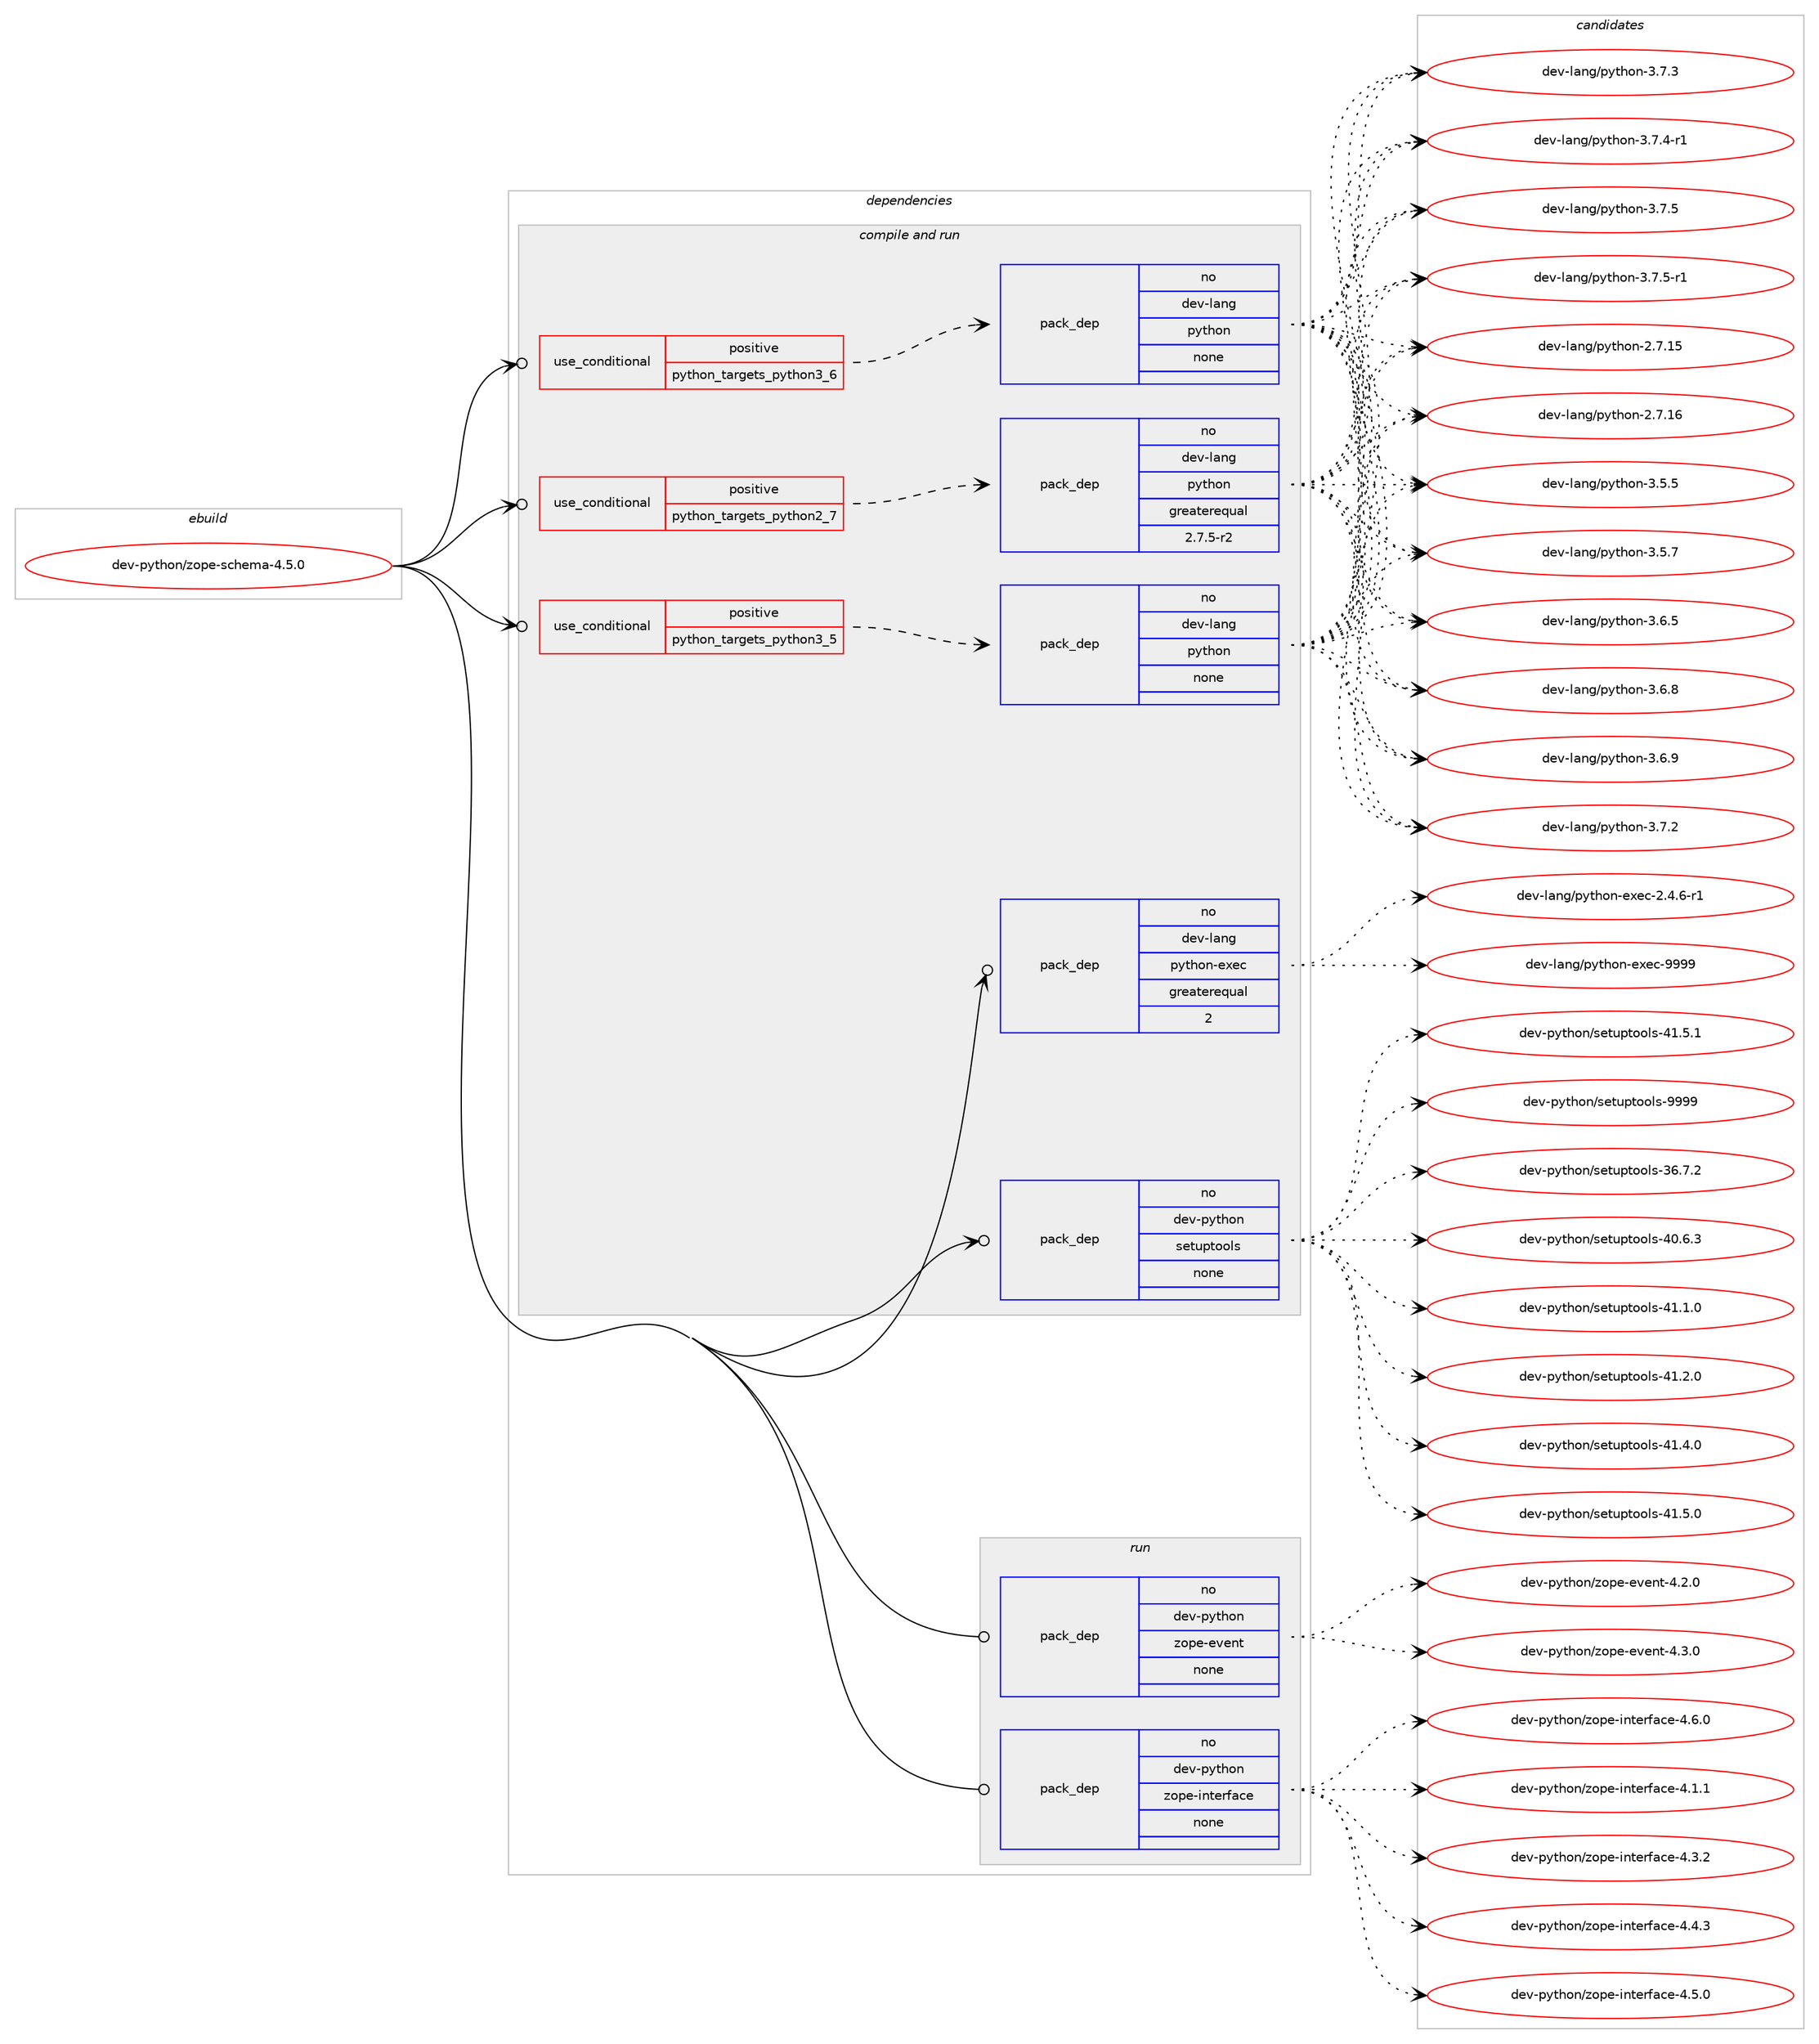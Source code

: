 digraph prolog {

# *************
# Graph options
# *************

newrank=true;
concentrate=true;
compound=true;
graph [rankdir=LR,fontname=Helvetica,fontsize=10,ranksep=1.5];#, ranksep=2.5, nodesep=0.2];
edge  [arrowhead=vee];
node  [fontname=Helvetica,fontsize=10];

# **********
# The ebuild
# **********

subgraph cluster_leftcol {
color=gray;
rank=same;
label=<<i>ebuild</i>>;
id [label="dev-python/zope-schema-4.5.0", color=red, width=4, href="../dev-python/zope-schema-4.5.0.svg"];
}

# ****************
# The dependencies
# ****************

subgraph cluster_midcol {
color=gray;
label=<<i>dependencies</i>>;
subgraph cluster_compile {
fillcolor="#eeeeee";
style=filled;
label=<<i>compile</i>>;
}
subgraph cluster_compileandrun {
fillcolor="#eeeeee";
style=filled;
label=<<i>compile and run</i>>;
subgraph cond151965 {
dependency645394 [label=<<TABLE BORDER="0" CELLBORDER="1" CELLSPACING="0" CELLPADDING="4"><TR><TD ROWSPAN="3" CELLPADDING="10">use_conditional</TD></TR><TR><TD>positive</TD></TR><TR><TD>python_targets_python2_7</TD></TR></TABLE>>, shape=none, color=red];
subgraph pack481540 {
dependency645395 [label=<<TABLE BORDER="0" CELLBORDER="1" CELLSPACING="0" CELLPADDING="4" WIDTH="220"><TR><TD ROWSPAN="6" CELLPADDING="30">pack_dep</TD></TR><TR><TD WIDTH="110">no</TD></TR><TR><TD>dev-lang</TD></TR><TR><TD>python</TD></TR><TR><TD>greaterequal</TD></TR><TR><TD>2.7.5-r2</TD></TR></TABLE>>, shape=none, color=blue];
}
dependency645394:e -> dependency645395:w [weight=20,style="dashed",arrowhead="vee"];
}
id:e -> dependency645394:w [weight=20,style="solid",arrowhead="odotvee"];
subgraph cond151966 {
dependency645396 [label=<<TABLE BORDER="0" CELLBORDER="1" CELLSPACING="0" CELLPADDING="4"><TR><TD ROWSPAN="3" CELLPADDING="10">use_conditional</TD></TR><TR><TD>positive</TD></TR><TR><TD>python_targets_python3_5</TD></TR></TABLE>>, shape=none, color=red];
subgraph pack481541 {
dependency645397 [label=<<TABLE BORDER="0" CELLBORDER="1" CELLSPACING="0" CELLPADDING="4" WIDTH="220"><TR><TD ROWSPAN="6" CELLPADDING="30">pack_dep</TD></TR><TR><TD WIDTH="110">no</TD></TR><TR><TD>dev-lang</TD></TR><TR><TD>python</TD></TR><TR><TD>none</TD></TR><TR><TD></TD></TR></TABLE>>, shape=none, color=blue];
}
dependency645396:e -> dependency645397:w [weight=20,style="dashed",arrowhead="vee"];
}
id:e -> dependency645396:w [weight=20,style="solid",arrowhead="odotvee"];
subgraph cond151967 {
dependency645398 [label=<<TABLE BORDER="0" CELLBORDER="1" CELLSPACING="0" CELLPADDING="4"><TR><TD ROWSPAN="3" CELLPADDING="10">use_conditional</TD></TR><TR><TD>positive</TD></TR><TR><TD>python_targets_python3_6</TD></TR></TABLE>>, shape=none, color=red];
subgraph pack481542 {
dependency645399 [label=<<TABLE BORDER="0" CELLBORDER="1" CELLSPACING="0" CELLPADDING="4" WIDTH="220"><TR><TD ROWSPAN="6" CELLPADDING="30">pack_dep</TD></TR><TR><TD WIDTH="110">no</TD></TR><TR><TD>dev-lang</TD></TR><TR><TD>python</TD></TR><TR><TD>none</TD></TR><TR><TD></TD></TR></TABLE>>, shape=none, color=blue];
}
dependency645398:e -> dependency645399:w [weight=20,style="dashed",arrowhead="vee"];
}
id:e -> dependency645398:w [weight=20,style="solid",arrowhead="odotvee"];
subgraph pack481543 {
dependency645400 [label=<<TABLE BORDER="0" CELLBORDER="1" CELLSPACING="0" CELLPADDING="4" WIDTH="220"><TR><TD ROWSPAN="6" CELLPADDING="30">pack_dep</TD></TR><TR><TD WIDTH="110">no</TD></TR><TR><TD>dev-lang</TD></TR><TR><TD>python-exec</TD></TR><TR><TD>greaterequal</TD></TR><TR><TD>2</TD></TR></TABLE>>, shape=none, color=blue];
}
id:e -> dependency645400:w [weight=20,style="solid",arrowhead="odotvee"];
subgraph pack481544 {
dependency645401 [label=<<TABLE BORDER="0" CELLBORDER="1" CELLSPACING="0" CELLPADDING="4" WIDTH="220"><TR><TD ROWSPAN="6" CELLPADDING="30">pack_dep</TD></TR><TR><TD WIDTH="110">no</TD></TR><TR><TD>dev-python</TD></TR><TR><TD>setuptools</TD></TR><TR><TD>none</TD></TR><TR><TD></TD></TR></TABLE>>, shape=none, color=blue];
}
id:e -> dependency645401:w [weight=20,style="solid",arrowhead="odotvee"];
}
subgraph cluster_run {
fillcolor="#eeeeee";
style=filled;
label=<<i>run</i>>;
subgraph pack481545 {
dependency645402 [label=<<TABLE BORDER="0" CELLBORDER="1" CELLSPACING="0" CELLPADDING="4" WIDTH="220"><TR><TD ROWSPAN="6" CELLPADDING="30">pack_dep</TD></TR><TR><TD WIDTH="110">no</TD></TR><TR><TD>dev-python</TD></TR><TR><TD>zope-event</TD></TR><TR><TD>none</TD></TR><TR><TD></TD></TR></TABLE>>, shape=none, color=blue];
}
id:e -> dependency645402:w [weight=20,style="solid",arrowhead="odot"];
subgraph pack481546 {
dependency645403 [label=<<TABLE BORDER="0" CELLBORDER="1" CELLSPACING="0" CELLPADDING="4" WIDTH="220"><TR><TD ROWSPAN="6" CELLPADDING="30">pack_dep</TD></TR><TR><TD WIDTH="110">no</TD></TR><TR><TD>dev-python</TD></TR><TR><TD>zope-interface</TD></TR><TR><TD>none</TD></TR><TR><TD></TD></TR></TABLE>>, shape=none, color=blue];
}
id:e -> dependency645403:w [weight=20,style="solid",arrowhead="odot"];
}
}

# **************
# The candidates
# **************

subgraph cluster_choices {
rank=same;
color=gray;
label=<<i>candidates</i>>;

subgraph choice481540 {
color=black;
nodesep=1;
choice10010111845108971101034711212111610411111045504655464953 [label="dev-lang/python-2.7.15", color=red, width=4,href="../dev-lang/python-2.7.15.svg"];
choice10010111845108971101034711212111610411111045504655464954 [label="dev-lang/python-2.7.16", color=red, width=4,href="../dev-lang/python-2.7.16.svg"];
choice100101118451089711010347112121116104111110455146534653 [label="dev-lang/python-3.5.5", color=red, width=4,href="../dev-lang/python-3.5.5.svg"];
choice100101118451089711010347112121116104111110455146534655 [label="dev-lang/python-3.5.7", color=red, width=4,href="../dev-lang/python-3.5.7.svg"];
choice100101118451089711010347112121116104111110455146544653 [label="dev-lang/python-3.6.5", color=red, width=4,href="../dev-lang/python-3.6.5.svg"];
choice100101118451089711010347112121116104111110455146544656 [label="dev-lang/python-3.6.8", color=red, width=4,href="../dev-lang/python-3.6.8.svg"];
choice100101118451089711010347112121116104111110455146544657 [label="dev-lang/python-3.6.9", color=red, width=4,href="../dev-lang/python-3.6.9.svg"];
choice100101118451089711010347112121116104111110455146554650 [label="dev-lang/python-3.7.2", color=red, width=4,href="../dev-lang/python-3.7.2.svg"];
choice100101118451089711010347112121116104111110455146554651 [label="dev-lang/python-3.7.3", color=red, width=4,href="../dev-lang/python-3.7.3.svg"];
choice1001011184510897110103471121211161041111104551465546524511449 [label="dev-lang/python-3.7.4-r1", color=red, width=4,href="../dev-lang/python-3.7.4-r1.svg"];
choice100101118451089711010347112121116104111110455146554653 [label="dev-lang/python-3.7.5", color=red, width=4,href="../dev-lang/python-3.7.5.svg"];
choice1001011184510897110103471121211161041111104551465546534511449 [label="dev-lang/python-3.7.5-r1", color=red, width=4,href="../dev-lang/python-3.7.5-r1.svg"];
dependency645395:e -> choice10010111845108971101034711212111610411111045504655464953:w [style=dotted,weight="100"];
dependency645395:e -> choice10010111845108971101034711212111610411111045504655464954:w [style=dotted,weight="100"];
dependency645395:e -> choice100101118451089711010347112121116104111110455146534653:w [style=dotted,weight="100"];
dependency645395:e -> choice100101118451089711010347112121116104111110455146534655:w [style=dotted,weight="100"];
dependency645395:e -> choice100101118451089711010347112121116104111110455146544653:w [style=dotted,weight="100"];
dependency645395:e -> choice100101118451089711010347112121116104111110455146544656:w [style=dotted,weight="100"];
dependency645395:e -> choice100101118451089711010347112121116104111110455146544657:w [style=dotted,weight="100"];
dependency645395:e -> choice100101118451089711010347112121116104111110455146554650:w [style=dotted,weight="100"];
dependency645395:e -> choice100101118451089711010347112121116104111110455146554651:w [style=dotted,weight="100"];
dependency645395:e -> choice1001011184510897110103471121211161041111104551465546524511449:w [style=dotted,weight="100"];
dependency645395:e -> choice100101118451089711010347112121116104111110455146554653:w [style=dotted,weight="100"];
dependency645395:e -> choice1001011184510897110103471121211161041111104551465546534511449:w [style=dotted,weight="100"];
}
subgraph choice481541 {
color=black;
nodesep=1;
choice10010111845108971101034711212111610411111045504655464953 [label="dev-lang/python-2.7.15", color=red, width=4,href="../dev-lang/python-2.7.15.svg"];
choice10010111845108971101034711212111610411111045504655464954 [label="dev-lang/python-2.7.16", color=red, width=4,href="../dev-lang/python-2.7.16.svg"];
choice100101118451089711010347112121116104111110455146534653 [label="dev-lang/python-3.5.5", color=red, width=4,href="../dev-lang/python-3.5.5.svg"];
choice100101118451089711010347112121116104111110455146534655 [label="dev-lang/python-3.5.7", color=red, width=4,href="../dev-lang/python-3.5.7.svg"];
choice100101118451089711010347112121116104111110455146544653 [label="dev-lang/python-3.6.5", color=red, width=4,href="../dev-lang/python-3.6.5.svg"];
choice100101118451089711010347112121116104111110455146544656 [label="dev-lang/python-3.6.8", color=red, width=4,href="../dev-lang/python-3.6.8.svg"];
choice100101118451089711010347112121116104111110455146544657 [label="dev-lang/python-3.6.9", color=red, width=4,href="../dev-lang/python-3.6.9.svg"];
choice100101118451089711010347112121116104111110455146554650 [label="dev-lang/python-3.7.2", color=red, width=4,href="../dev-lang/python-3.7.2.svg"];
choice100101118451089711010347112121116104111110455146554651 [label="dev-lang/python-3.7.3", color=red, width=4,href="../dev-lang/python-3.7.3.svg"];
choice1001011184510897110103471121211161041111104551465546524511449 [label="dev-lang/python-3.7.4-r1", color=red, width=4,href="../dev-lang/python-3.7.4-r1.svg"];
choice100101118451089711010347112121116104111110455146554653 [label="dev-lang/python-3.7.5", color=red, width=4,href="../dev-lang/python-3.7.5.svg"];
choice1001011184510897110103471121211161041111104551465546534511449 [label="dev-lang/python-3.7.5-r1", color=red, width=4,href="../dev-lang/python-3.7.5-r1.svg"];
dependency645397:e -> choice10010111845108971101034711212111610411111045504655464953:w [style=dotted,weight="100"];
dependency645397:e -> choice10010111845108971101034711212111610411111045504655464954:w [style=dotted,weight="100"];
dependency645397:e -> choice100101118451089711010347112121116104111110455146534653:w [style=dotted,weight="100"];
dependency645397:e -> choice100101118451089711010347112121116104111110455146534655:w [style=dotted,weight="100"];
dependency645397:e -> choice100101118451089711010347112121116104111110455146544653:w [style=dotted,weight="100"];
dependency645397:e -> choice100101118451089711010347112121116104111110455146544656:w [style=dotted,weight="100"];
dependency645397:e -> choice100101118451089711010347112121116104111110455146544657:w [style=dotted,weight="100"];
dependency645397:e -> choice100101118451089711010347112121116104111110455146554650:w [style=dotted,weight="100"];
dependency645397:e -> choice100101118451089711010347112121116104111110455146554651:w [style=dotted,weight="100"];
dependency645397:e -> choice1001011184510897110103471121211161041111104551465546524511449:w [style=dotted,weight="100"];
dependency645397:e -> choice100101118451089711010347112121116104111110455146554653:w [style=dotted,weight="100"];
dependency645397:e -> choice1001011184510897110103471121211161041111104551465546534511449:w [style=dotted,weight="100"];
}
subgraph choice481542 {
color=black;
nodesep=1;
choice10010111845108971101034711212111610411111045504655464953 [label="dev-lang/python-2.7.15", color=red, width=4,href="../dev-lang/python-2.7.15.svg"];
choice10010111845108971101034711212111610411111045504655464954 [label="dev-lang/python-2.7.16", color=red, width=4,href="../dev-lang/python-2.7.16.svg"];
choice100101118451089711010347112121116104111110455146534653 [label="dev-lang/python-3.5.5", color=red, width=4,href="../dev-lang/python-3.5.5.svg"];
choice100101118451089711010347112121116104111110455146534655 [label="dev-lang/python-3.5.7", color=red, width=4,href="../dev-lang/python-3.5.7.svg"];
choice100101118451089711010347112121116104111110455146544653 [label="dev-lang/python-3.6.5", color=red, width=4,href="../dev-lang/python-3.6.5.svg"];
choice100101118451089711010347112121116104111110455146544656 [label="dev-lang/python-3.6.8", color=red, width=4,href="../dev-lang/python-3.6.8.svg"];
choice100101118451089711010347112121116104111110455146544657 [label="dev-lang/python-3.6.9", color=red, width=4,href="../dev-lang/python-3.6.9.svg"];
choice100101118451089711010347112121116104111110455146554650 [label="dev-lang/python-3.7.2", color=red, width=4,href="../dev-lang/python-3.7.2.svg"];
choice100101118451089711010347112121116104111110455146554651 [label="dev-lang/python-3.7.3", color=red, width=4,href="../dev-lang/python-3.7.3.svg"];
choice1001011184510897110103471121211161041111104551465546524511449 [label="dev-lang/python-3.7.4-r1", color=red, width=4,href="../dev-lang/python-3.7.4-r1.svg"];
choice100101118451089711010347112121116104111110455146554653 [label="dev-lang/python-3.7.5", color=red, width=4,href="../dev-lang/python-3.7.5.svg"];
choice1001011184510897110103471121211161041111104551465546534511449 [label="dev-lang/python-3.7.5-r1", color=red, width=4,href="../dev-lang/python-3.7.5-r1.svg"];
dependency645399:e -> choice10010111845108971101034711212111610411111045504655464953:w [style=dotted,weight="100"];
dependency645399:e -> choice10010111845108971101034711212111610411111045504655464954:w [style=dotted,weight="100"];
dependency645399:e -> choice100101118451089711010347112121116104111110455146534653:w [style=dotted,weight="100"];
dependency645399:e -> choice100101118451089711010347112121116104111110455146534655:w [style=dotted,weight="100"];
dependency645399:e -> choice100101118451089711010347112121116104111110455146544653:w [style=dotted,weight="100"];
dependency645399:e -> choice100101118451089711010347112121116104111110455146544656:w [style=dotted,weight="100"];
dependency645399:e -> choice100101118451089711010347112121116104111110455146544657:w [style=dotted,weight="100"];
dependency645399:e -> choice100101118451089711010347112121116104111110455146554650:w [style=dotted,weight="100"];
dependency645399:e -> choice100101118451089711010347112121116104111110455146554651:w [style=dotted,weight="100"];
dependency645399:e -> choice1001011184510897110103471121211161041111104551465546524511449:w [style=dotted,weight="100"];
dependency645399:e -> choice100101118451089711010347112121116104111110455146554653:w [style=dotted,weight="100"];
dependency645399:e -> choice1001011184510897110103471121211161041111104551465546534511449:w [style=dotted,weight="100"];
}
subgraph choice481543 {
color=black;
nodesep=1;
choice10010111845108971101034711212111610411111045101120101994550465246544511449 [label="dev-lang/python-exec-2.4.6-r1", color=red, width=4,href="../dev-lang/python-exec-2.4.6-r1.svg"];
choice10010111845108971101034711212111610411111045101120101994557575757 [label="dev-lang/python-exec-9999", color=red, width=4,href="../dev-lang/python-exec-9999.svg"];
dependency645400:e -> choice10010111845108971101034711212111610411111045101120101994550465246544511449:w [style=dotted,weight="100"];
dependency645400:e -> choice10010111845108971101034711212111610411111045101120101994557575757:w [style=dotted,weight="100"];
}
subgraph choice481544 {
color=black;
nodesep=1;
choice100101118451121211161041111104711510111611711211611111110811545515446554650 [label="dev-python/setuptools-36.7.2", color=red, width=4,href="../dev-python/setuptools-36.7.2.svg"];
choice100101118451121211161041111104711510111611711211611111110811545524846544651 [label="dev-python/setuptools-40.6.3", color=red, width=4,href="../dev-python/setuptools-40.6.3.svg"];
choice100101118451121211161041111104711510111611711211611111110811545524946494648 [label="dev-python/setuptools-41.1.0", color=red, width=4,href="../dev-python/setuptools-41.1.0.svg"];
choice100101118451121211161041111104711510111611711211611111110811545524946504648 [label="dev-python/setuptools-41.2.0", color=red, width=4,href="../dev-python/setuptools-41.2.0.svg"];
choice100101118451121211161041111104711510111611711211611111110811545524946524648 [label="dev-python/setuptools-41.4.0", color=red, width=4,href="../dev-python/setuptools-41.4.0.svg"];
choice100101118451121211161041111104711510111611711211611111110811545524946534648 [label="dev-python/setuptools-41.5.0", color=red, width=4,href="../dev-python/setuptools-41.5.0.svg"];
choice100101118451121211161041111104711510111611711211611111110811545524946534649 [label="dev-python/setuptools-41.5.1", color=red, width=4,href="../dev-python/setuptools-41.5.1.svg"];
choice10010111845112121116104111110471151011161171121161111111081154557575757 [label="dev-python/setuptools-9999", color=red, width=4,href="../dev-python/setuptools-9999.svg"];
dependency645401:e -> choice100101118451121211161041111104711510111611711211611111110811545515446554650:w [style=dotted,weight="100"];
dependency645401:e -> choice100101118451121211161041111104711510111611711211611111110811545524846544651:w [style=dotted,weight="100"];
dependency645401:e -> choice100101118451121211161041111104711510111611711211611111110811545524946494648:w [style=dotted,weight="100"];
dependency645401:e -> choice100101118451121211161041111104711510111611711211611111110811545524946504648:w [style=dotted,weight="100"];
dependency645401:e -> choice100101118451121211161041111104711510111611711211611111110811545524946524648:w [style=dotted,weight="100"];
dependency645401:e -> choice100101118451121211161041111104711510111611711211611111110811545524946534648:w [style=dotted,weight="100"];
dependency645401:e -> choice100101118451121211161041111104711510111611711211611111110811545524946534649:w [style=dotted,weight="100"];
dependency645401:e -> choice10010111845112121116104111110471151011161171121161111111081154557575757:w [style=dotted,weight="100"];
}
subgraph choice481545 {
color=black;
nodesep=1;
choice100101118451121211161041111104712211111210145101118101110116455246504648 [label="dev-python/zope-event-4.2.0", color=red, width=4,href="../dev-python/zope-event-4.2.0.svg"];
choice100101118451121211161041111104712211111210145101118101110116455246514648 [label="dev-python/zope-event-4.3.0", color=red, width=4,href="../dev-python/zope-event-4.3.0.svg"];
dependency645402:e -> choice100101118451121211161041111104712211111210145101118101110116455246504648:w [style=dotted,weight="100"];
dependency645402:e -> choice100101118451121211161041111104712211111210145101118101110116455246514648:w [style=dotted,weight="100"];
}
subgraph choice481546 {
color=black;
nodesep=1;
choice1001011184511212111610411111047122111112101451051101161011141029799101455246494649 [label="dev-python/zope-interface-4.1.1", color=red, width=4,href="../dev-python/zope-interface-4.1.1.svg"];
choice1001011184511212111610411111047122111112101451051101161011141029799101455246514650 [label="dev-python/zope-interface-4.3.2", color=red, width=4,href="../dev-python/zope-interface-4.3.2.svg"];
choice1001011184511212111610411111047122111112101451051101161011141029799101455246524651 [label="dev-python/zope-interface-4.4.3", color=red, width=4,href="../dev-python/zope-interface-4.4.3.svg"];
choice1001011184511212111610411111047122111112101451051101161011141029799101455246534648 [label="dev-python/zope-interface-4.5.0", color=red, width=4,href="../dev-python/zope-interface-4.5.0.svg"];
choice1001011184511212111610411111047122111112101451051101161011141029799101455246544648 [label="dev-python/zope-interface-4.6.0", color=red, width=4,href="../dev-python/zope-interface-4.6.0.svg"];
dependency645403:e -> choice1001011184511212111610411111047122111112101451051101161011141029799101455246494649:w [style=dotted,weight="100"];
dependency645403:e -> choice1001011184511212111610411111047122111112101451051101161011141029799101455246514650:w [style=dotted,weight="100"];
dependency645403:e -> choice1001011184511212111610411111047122111112101451051101161011141029799101455246524651:w [style=dotted,weight="100"];
dependency645403:e -> choice1001011184511212111610411111047122111112101451051101161011141029799101455246534648:w [style=dotted,weight="100"];
dependency645403:e -> choice1001011184511212111610411111047122111112101451051101161011141029799101455246544648:w [style=dotted,weight="100"];
}
}

}
